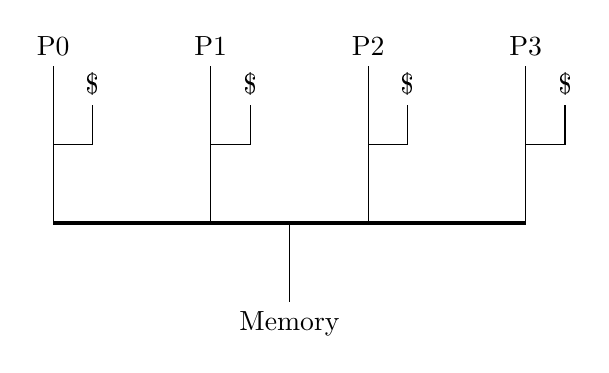 \begin{tikzpicture}
\draw[ultra thick] (0,0) -- (6,0);
\draw (3,0) -- (3,-1) node[below] {Memory};
\draw (0,0) -- (0,2) node[above] {P0};
\draw (0,1) -- (0.5,1) -- (0.5,1.5) node[above]{\$};
\draw (2,0) -- (2,2) node[above] {P1};
\draw (2,1) -- (2.5,1) -- (2.5,1.5) node[above]{\$};
\draw (4,0) -- (4,2) node[above] {P2};
\draw (4,1) -- (4.5,1) -- (4.5,1.5) node[above]{\$};
\draw (6,0) -- (6,2) node[above] {P3};
\draw (6,1) -- (6.5,1) -- (6.5,1.5) node[above]{\$};
\end{tikzpicture}
